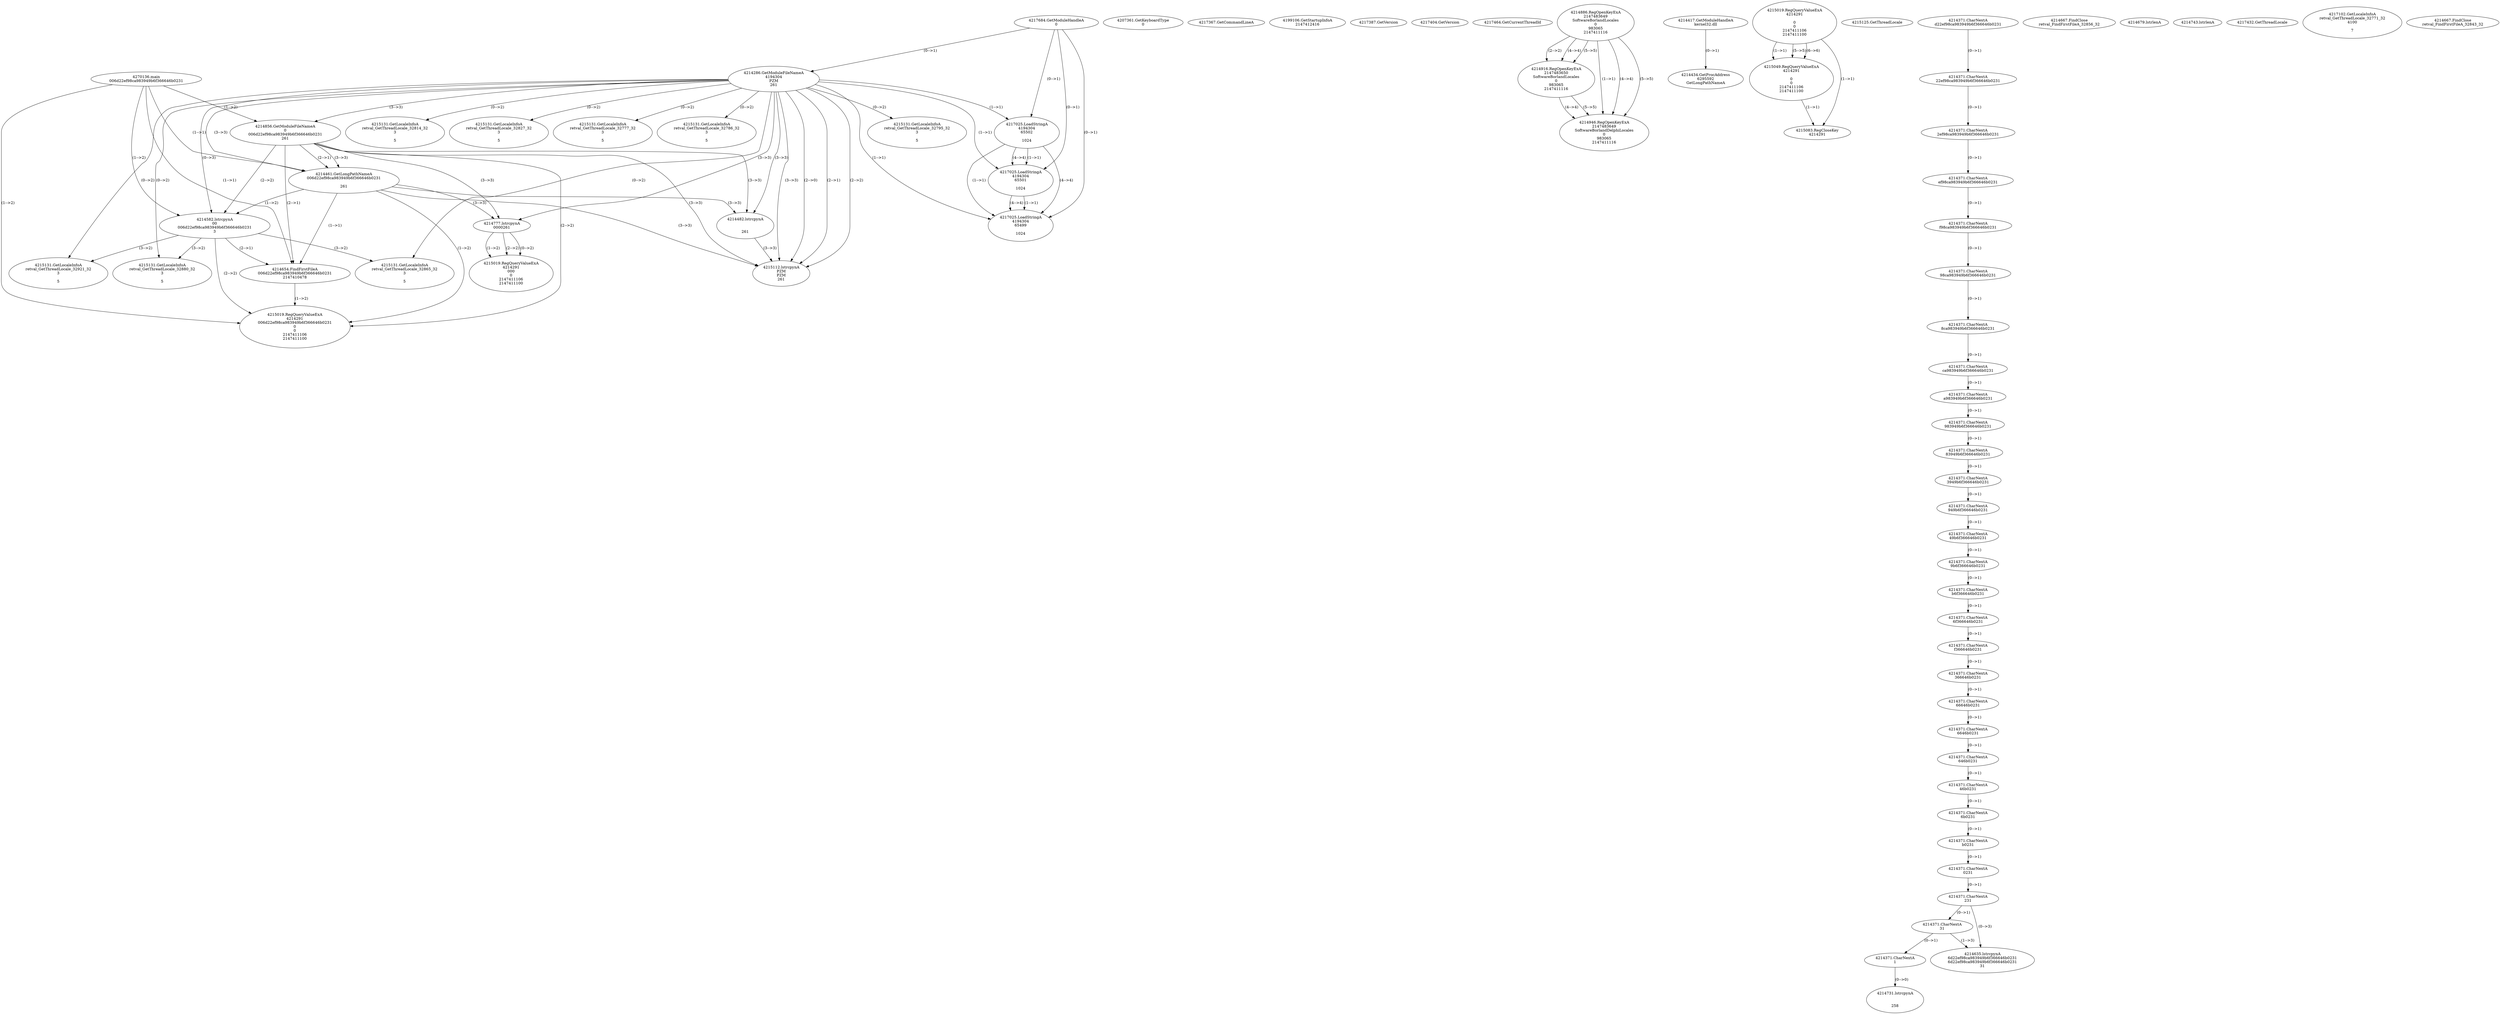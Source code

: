 // Global SCDG with merge call
digraph {
	0 [label="4270136.main
006d22ef98ca983949b6f366646b0231"]
	1 [label="4217684.GetModuleHandleA
0"]
	2 [label="4207361.GetKeyboardType
0"]
	3 [label="4217367.GetCommandLineA
"]
	4 [label="4199106.GetStartupInfoA
2147412416"]
	5 [label="4217387.GetVersion
"]
	6 [label="4217404.GetVersion
"]
	7 [label="4217464.GetCurrentThreadId
"]
	8 [label="4214286.GetModuleFileNameA
4194304
PZM
261"]
	1 -> 8 [label="(0-->1)"]
	9 [label="4214856.GetModuleFileNameA
0
006d22ef98ca983949b6f366646b0231
261"]
	0 -> 9 [label="(1-->2)"]
	8 -> 9 [label="(3-->3)"]
	10 [label="4214886.RegOpenKeyExA
2147483649
Software\Borland\Locales
0
983065
2147411116"]
	11 [label="4214916.RegOpenKeyExA
2147483650
Software\Borland\Locales
0
983065
2147411116"]
	10 -> 11 [label="(2-->2)"]
	10 -> 11 [label="(4-->4)"]
	10 -> 11 [label="(5-->5)"]
	12 [label="4214417.GetModuleHandleA
kernel32.dll"]
	13 [label="4214434.GetProcAddress
6295592
GetLongPathNameA"]
	12 -> 13 [label="(0-->1)"]
	14 [label="4214461.GetLongPathNameA
006d22ef98ca983949b6f366646b0231

261"]
	0 -> 14 [label="(1-->1)"]
	9 -> 14 [label="(2-->1)"]
	8 -> 14 [label="(3-->3)"]
	9 -> 14 [label="(3-->3)"]
	15 [label="4214482.lstrcpynA


261"]
	8 -> 15 [label="(3-->3)"]
	9 -> 15 [label="(3-->3)"]
	14 -> 15 [label="(3-->3)"]
	16 [label="4215019.RegQueryValueExA
4214291

0
0
2147411106
2147411100"]
	17 [label="4215049.RegQueryValueExA
4214291

0
0
2147411106
2147411100"]
	16 -> 17 [label="(1-->1)"]
	16 -> 17 [label="(5-->5)"]
	16 -> 17 [label="(6-->6)"]
	18 [label="4215083.RegCloseKey
4214291"]
	16 -> 18 [label="(1-->1)"]
	17 -> 18 [label="(1-->1)"]
	19 [label="4215112.lstrcpynA
PZM
PZM
261"]
	8 -> 19 [label="(2-->1)"]
	8 -> 19 [label="(2-->2)"]
	8 -> 19 [label="(3-->3)"]
	9 -> 19 [label="(3-->3)"]
	14 -> 19 [label="(3-->3)"]
	15 -> 19 [label="(3-->3)"]
	8 -> 19 [label="(2-->0)"]
	20 [label="4215125.GetThreadLocale
"]
	21 [label="4215131.GetLocaleInfoA
retval_GetThreadLocale_32795_32
3

5"]
	8 -> 21 [label="(0-->2)"]
	22 [label="4217025.LoadStringA
4194304
65502

1024"]
	1 -> 22 [label="(0-->1)"]
	8 -> 22 [label="(1-->1)"]
	23 [label="4214946.RegOpenKeyExA
2147483649
Software\Borland\Delphi\Locales
0
983065
2147411116"]
	10 -> 23 [label="(1-->1)"]
	10 -> 23 [label="(4-->4)"]
	11 -> 23 [label="(4-->4)"]
	10 -> 23 [label="(5-->5)"]
	11 -> 23 [label="(5-->5)"]
	24 [label="4215131.GetLocaleInfoA
retval_GetThreadLocale_32814_32
3

5"]
	8 -> 24 [label="(0-->2)"]
	25 [label="4217025.LoadStringA
4194304
65501

1024"]
	1 -> 25 [label="(0-->1)"]
	8 -> 25 [label="(1-->1)"]
	22 -> 25 [label="(1-->1)"]
	22 -> 25 [label="(4-->4)"]
	26 [label="4214582.lstrcpynA
00
006d22ef98ca983949b6f366646b0231
3"]
	0 -> 26 [label="(1-->2)"]
	9 -> 26 [label="(2-->2)"]
	14 -> 26 [label="(1-->2)"]
	8 -> 26 [label="(0-->3)"]
	27 [label="4214371.CharNextA
d22ef98ca983949b6f366646b0231"]
	28 [label="4214371.CharNextA
22ef98ca983949b6f366646b0231"]
	27 -> 28 [label="(0-->1)"]
	29 [label="4214371.CharNextA
2ef98ca983949b6f366646b0231"]
	28 -> 29 [label="(0-->1)"]
	30 [label="4214371.CharNextA
ef98ca983949b6f366646b0231"]
	29 -> 30 [label="(0-->1)"]
	31 [label="4214371.CharNextA
f98ca983949b6f366646b0231"]
	30 -> 31 [label="(0-->1)"]
	32 [label="4214371.CharNextA
98ca983949b6f366646b0231"]
	31 -> 32 [label="(0-->1)"]
	33 [label="4214371.CharNextA
8ca983949b6f366646b0231"]
	32 -> 33 [label="(0-->1)"]
	34 [label="4214371.CharNextA
ca983949b6f366646b0231"]
	33 -> 34 [label="(0-->1)"]
	35 [label="4214371.CharNextA
a983949b6f366646b0231"]
	34 -> 35 [label="(0-->1)"]
	36 [label="4214371.CharNextA
983949b6f366646b0231"]
	35 -> 36 [label="(0-->1)"]
	37 [label="4214371.CharNextA
83949b6f366646b0231"]
	36 -> 37 [label="(0-->1)"]
	38 [label="4214371.CharNextA
3949b6f366646b0231"]
	37 -> 38 [label="(0-->1)"]
	39 [label="4214371.CharNextA
949b6f366646b0231"]
	38 -> 39 [label="(0-->1)"]
	40 [label="4214371.CharNextA
49b6f366646b0231"]
	39 -> 40 [label="(0-->1)"]
	41 [label="4214371.CharNextA
9b6f366646b0231"]
	40 -> 41 [label="(0-->1)"]
	42 [label="4214371.CharNextA
b6f366646b0231"]
	41 -> 42 [label="(0-->1)"]
	43 [label="4214371.CharNextA
6f366646b0231"]
	42 -> 43 [label="(0-->1)"]
	44 [label="4214371.CharNextA
f366646b0231"]
	43 -> 44 [label="(0-->1)"]
	45 [label="4214371.CharNextA
366646b0231"]
	44 -> 45 [label="(0-->1)"]
	46 [label="4214371.CharNextA
66646b0231"]
	45 -> 46 [label="(0-->1)"]
	47 [label="4214371.CharNextA
6646b0231"]
	46 -> 47 [label="(0-->1)"]
	48 [label="4214371.CharNextA
646b0231"]
	47 -> 48 [label="(0-->1)"]
	49 [label="4214371.CharNextA
46b0231"]
	48 -> 49 [label="(0-->1)"]
	50 [label="4214371.CharNextA
6b0231"]
	49 -> 50 [label="(0-->1)"]
	51 [label="4214371.CharNextA
b0231"]
	50 -> 51 [label="(0-->1)"]
	52 [label="4214371.CharNextA
0231"]
	51 -> 52 [label="(0-->1)"]
	53 [label="4214371.CharNextA
231"]
	52 -> 53 [label="(0-->1)"]
	54 [label="4214371.CharNextA
31"]
	53 -> 54 [label="(0-->1)"]
	55 [label="4214371.CharNextA
1"]
	54 -> 55 [label="(0-->1)"]
	56 [label="4214635.lstrcpynA
6d22ef98ca983949b6f366646b0231
6d22ef98ca983949b6f366646b0231
31"]
	53 -> 56 [label="(0-->3)"]
	54 -> 56 [label="(1-->3)"]
	57 [label="4214654.FindFirstFileA
006d22ef98ca983949b6f366646b0231
2147410478"]
	0 -> 57 [label="(1-->1)"]
	9 -> 57 [label="(2-->1)"]
	14 -> 57 [label="(1-->1)"]
	26 -> 57 [label="(2-->1)"]
	58 [label="4214667.FindClose
retval_FindFirstFileA_32856_32"]
	59 [label="4214679.lstrlenA
"]
	60 [label="4214731.lstrcpynA


258"]
	55 -> 60 [label="(0-->0)"]
	61 [label="4214743.lstrlenA
"]
	62 [label="4214777.lstrcpynA
00\
00\
261"]
	8 -> 62 [label="(3-->3)"]
	9 -> 62 [label="(3-->3)"]
	14 -> 62 [label="(3-->3)"]
	63 [label="4215019.RegQueryValueExA
4214291
00\
0
0
2147411106
2147411100"]
	62 -> 63 [label="(1-->2)"]
	62 -> 63 [label="(2-->2)"]
	62 -> 63 [label="(0-->2)"]
	64 [label="4215131.GetLocaleInfoA
retval_GetThreadLocale_32921_32
3

5"]
	8 -> 64 [label="(0-->2)"]
	26 -> 64 [label="(3-->2)"]
	65 [label="4217432.GetThreadLocale
"]
	66 [label="4217102.GetLocaleInfoA
retval_GetThreadLocale_32771_32
4100

7"]
	67 [label="4215131.GetLocaleInfoA
retval_GetThreadLocale_32827_32
3

5"]
	8 -> 67 [label="(0-->2)"]
	68 [label="4217025.LoadStringA
4194304
65499

1024"]
	1 -> 68 [label="(0-->1)"]
	8 -> 68 [label="(1-->1)"]
	22 -> 68 [label="(1-->1)"]
	25 -> 68 [label="(1-->1)"]
	22 -> 68 [label="(4-->4)"]
	25 -> 68 [label="(4-->4)"]
	69 [label="4214667.FindClose
retval_FindFirstFileA_32843_32"]
	70 [label="4215131.GetLocaleInfoA
retval_GetThreadLocale_32865_32
3

5"]
	8 -> 70 [label="(0-->2)"]
	26 -> 70 [label="(3-->2)"]
	71 [label="4215131.GetLocaleInfoA
retval_GetThreadLocale_32777_32
3

5"]
	8 -> 71 [label="(0-->2)"]
	72 [label="4215131.GetLocaleInfoA
retval_GetThreadLocale_32786_32
3

5"]
	8 -> 72 [label="(0-->2)"]
	73 [label="4215019.RegQueryValueExA
4214291
006d22ef98ca983949b6f366646b0231
0
0
2147411106
2147411100"]
	0 -> 73 [label="(1-->2)"]
	9 -> 73 [label="(2-->2)"]
	14 -> 73 [label="(1-->2)"]
	26 -> 73 [label="(2-->2)"]
	57 -> 73 [label="(1-->2)"]
	74 [label="4215131.GetLocaleInfoA
retval_GetThreadLocale_32880_32
3

5"]
	8 -> 74 [label="(0-->2)"]
	26 -> 74 [label="(3-->2)"]
}
